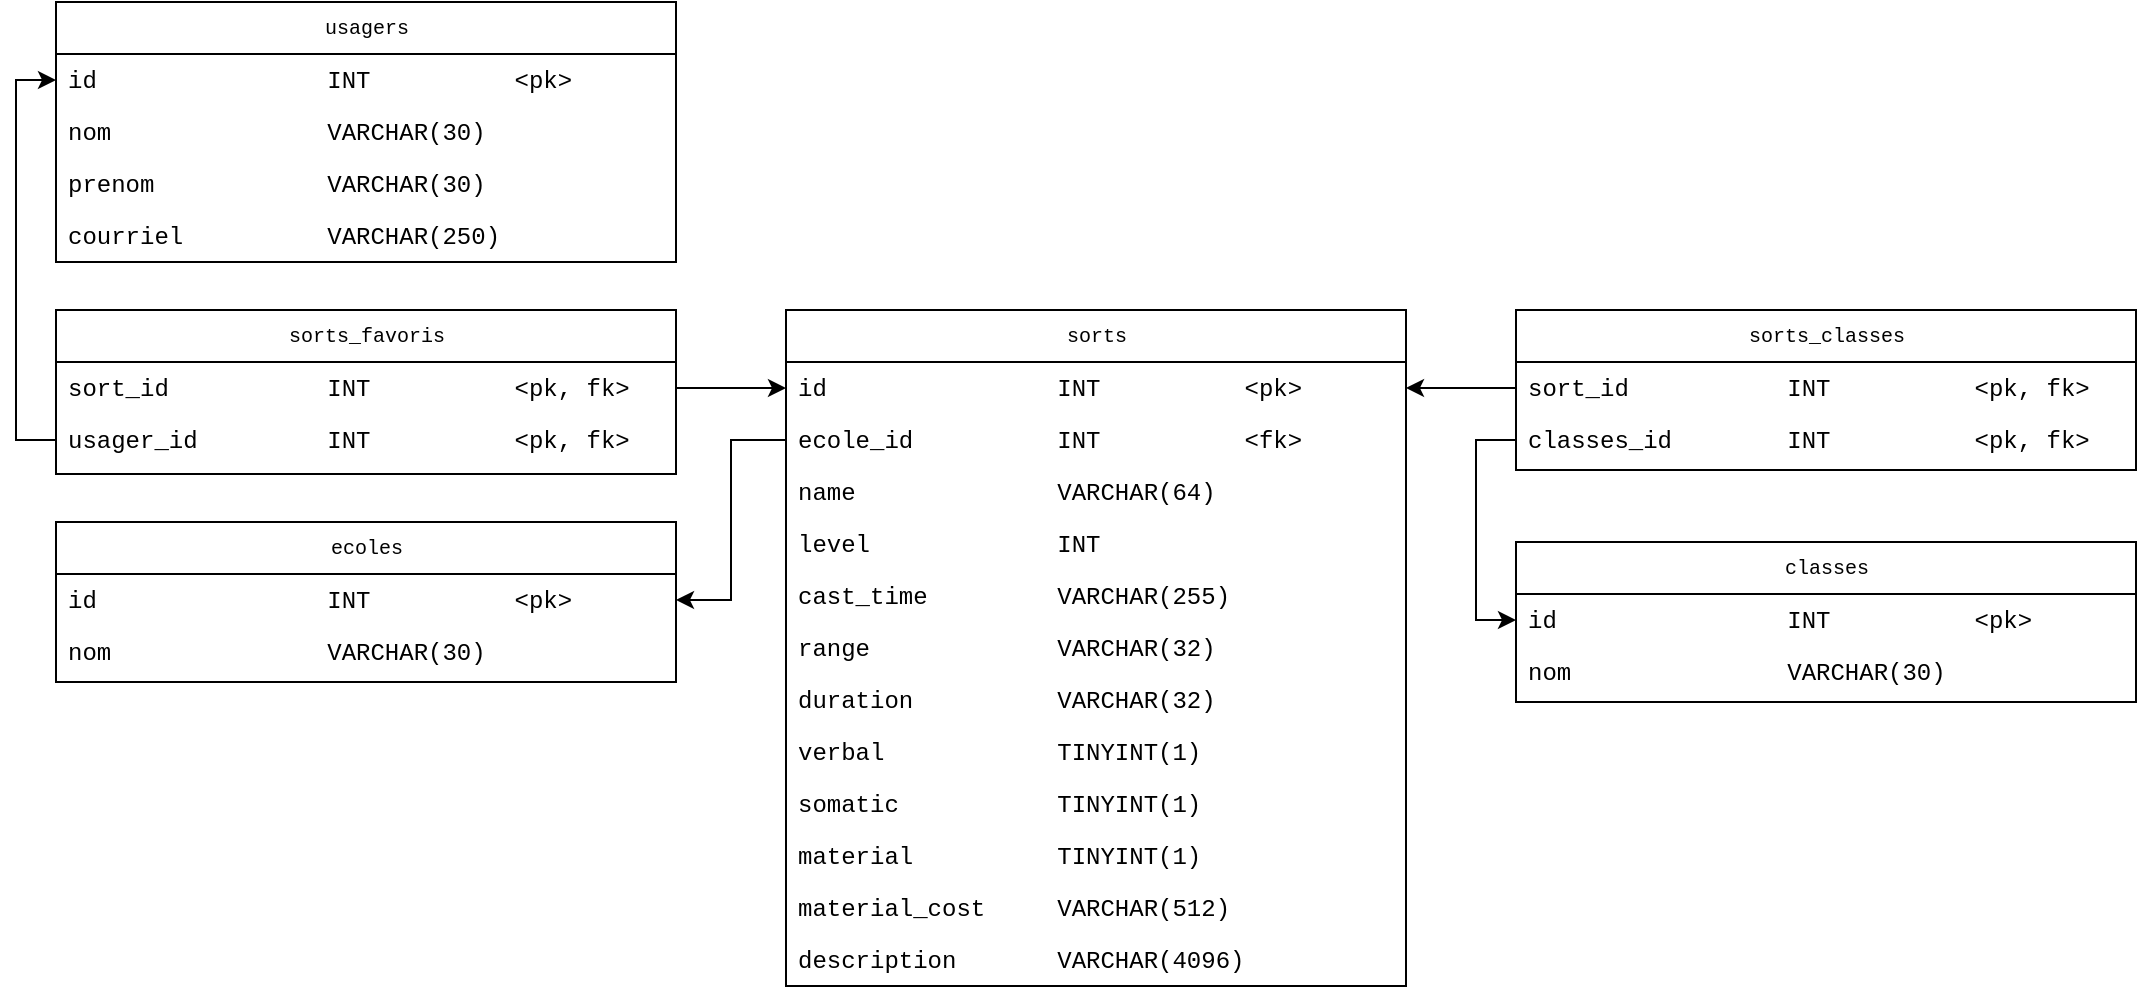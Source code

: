 <mxfile version="24.2.5" type="device">
  <diagram name="Page-1" id="c4acf3e9-155e-7222-9cf6-157b1a14988f">
    <mxGraphModel dx="1026" dy="1780" grid="1" gridSize="10" guides="1" tooltips="1" connect="1" arrows="1" fold="1" page="1" pageScale="1" pageWidth="850" pageHeight="1100" background="none" math="0" shadow="0">
      <root>
        <mxCell id="0" />
        <mxCell id="1" parent="0" />
        <mxCell id="4COk2VPTOHfpMLbUNnhE-7" value="sorts" style="swimlane;html=1;fontStyle=0;childLayout=stackLayout;horizontal=1;startSize=26;fillColor=none;horizontalStack=0;resizeParent=1;resizeLast=0;collapsible=1;marginBottom=0;swimlaneFillColor=#ffffff;rounded=0;shadow=0;comic=0;labelBackgroundColor=none;strokeWidth=1;fontFamily=Courier New;fontSize=10;align=center;" parent="1" vertex="1">
          <mxGeometry x="425" y="-926" width="310" height="338" as="geometry" />
        </mxCell>
        <mxCell id="4COk2VPTOHfpMLbUNnhE-8" value="id&amp;nbsp; &amp;nbsp; &amp;nbsp; &amp;nbsp; &amp;nbsp; &amp;nbsp; &amp;nbsp; &amp;nbsp; INT&amp;nbsp; &amp;nbsp; &amp;nbsp; &amp;nbsp; &amp;nbsp; &amp;lt;pk&amp;gt;" style="text;html=1;strokeColor=none;fillColor=none;align=left;verticalAlign=top;spacingLeft=4;spacingRight=4;whiteSpace=wrap;overflow=hidden;rotatable=0;points=[[0,0.5],[1,0.5]];portConstraint=eastwest;fontFamily=Courier New;" parent="4COk2VPTOHfpMLbUNnhE-7" vertex="1">
          <mxGeometry y="26" width="310" height="26" as="geometry" />
        </mxCell>
        <mxCell id="4COk2VPTOHfpMLbUNnhE-9" value="ecole_id&amp;nbsp; &amp;nbsp; &amp;nbsp; &amp;nbsp; &amp;nbsp; INT&amp;nbsp; &amp;nbsp; &amp;nbsp; &amp;nbsp; &amp;nbsp; &amp;lt;fk&amp;gt;" style="text;html=1;strokeColor=none;fillColor=none;align=left;verticalAlign=top;spacingLeft=4;spacingRight=4;whiteSpace=wrap;overflow=hidden;rotatable=0;points=[[0,0.5],[1,0.5]];portConstraint=eastwest;fontFamily=Courier New;" parent="4COk2VPTOHfpMLbUNnhE-7" vertex="1">
          <mxGeometry y="52" width="310" height="26" as="geometry" />
        </mxCell>
        <mxCell id="4COk2VPTOHfpMLbUNnhE-10" value="name&amp;nbsp; &amp;nbsp; &amp;nbsp; &amp;nbsp; &amp;nbsp; &amp;nbsp; &amp;nbsp; VARCHAR(64)" style="text;html=1;strokeColor=none;fillColor=none;align=left;verticalAlign=top;spacingLeft=4;spacingRight=4;whiteSpace=wrap;overflow=hidden;rotatable=0;points=[[0,0.5],[1,0.5]];portConstraint=eastwest;fontFamily=Courier New;" parent="4COk2VPTOHfpMLbUNnhE-7" vertex="1">
          <mxGeometry y="78" width="310" height="26" as="geometry" />
        </mxCell>
        <mxCell id="jj5QxuYdY9dPFg9_PupU-1" value="level&amp;nbsp; &amp;nbsp; &amp;nbsp; &amp;nbsp; &amp;nbsp; &amp;nbsp; &amp;nbsp;INT" style="text;html=1;strokeColor=none;fillColor=none;align=left;verticalAlign=top;spacingLeft=4;spacingRight=4;whiteSpace=wrap;overflow=hidden;rotatable=0;points=[[0,0.5],[1,0.5]];portConstraint=eastwest;fontFamily=Courier New;" parent="4COk2VPTOHfpMLbUNnhE-7" vertex="1">
          <mxGeometry y="104" width="310" height="26" as="geometry" />
        </mxCell>
        <mxCell id="c4B6lk2PZCjJQVUuTmaD-2" value="cast_time&amp;nbsp; &amp;nbsp; &amp;nbsp; &amp;nbsp; &amp;nbsp;VARCHAR(255)&amp;nbsp; &amp;nbsp; &amp;nbsp; &amp;nbsp; &amp;nbsp; &amp;nbsp;&amp;nbsp;" style="text;html=1;strokeColor=none;fillColor=none;align=left;verticalAlign=top;spacingLeft=4;spacingRight=4;whiteSpace=wrap;overflow=hidden;rotatable=0;points=[[0,0.5],[1,0.5]];portConstraint=eastwest;fontFamily=Courier New;" parent="4COk2VPTOHfpMLbUNnhE-7" vertex="1">
          <mxGeometry y="130" width="310" height="26" as="geometry" />
        </mxCell>
        <mxCell id="c4B6lk2PZCjJQVUuTmaD-3" value="range&amp;nbsp; &amp;nbsp; &amp;nbsp; &amp;nbsp; &amp;nbsp; &amp;nbsp; &amp;nbsp;VARCHAR(32)" style="text;html=1;strokeColor=none;fillColor=none;align=left;verticalAlign=top;spacingLeft=4;spacingRight=4;whiteSpace=wrap;overflow=hidden;rotatable=0;points=[[0,0.5],[1,0.5]];portConstraint=eastwest;fontFamily=Courier New;" parent="4COk2VPTOHfpMLbUNnhE-7" vertex="1">
          <mxGeometry y="156" width="310" height="26" as="geometry" />
        </mxCell>
        <mxCell id="c4B6lk2PZCjJQVUuTmaD-4" value="duration&amp;nbsp; &amp;nbsp; &amp;nbsp; &amp;nbsp; &amp;nbsp; VARCHAR(32)" style="text;html=1;strokeColor=none;fillColor=none;align=left;verticalAlign=top;spacingLeft=4;spacingRight=4;whiteSpace=wrap;overflow=hidden;rotatable=0;points=[[0,0.5],[1,0.5]];portConstraint=eastwest;fontFamily=Courier New;" parent="4COk2VPTOHfpMLbUNnhE-7" vertex="1">
          <mxGeometry y="182" width="310" height="26" as="geometry" />
        </mxCell>
        <mxCell id="c4B6lk2PZCjJQVUuTmaD-5" value="verbal&amp;nbsp; &amp;nbsp; &amp;nbsp; &amp;nbsp; &amp;nbsp; &amp;nbsp; TINYINT(1)" style="text;html=1;strokeColor=none;fillColor=none;align=left;verticalAlign=top;spacingLeft=4;spacingRight=4;whiteSpace=wrap;overflow=hidden;rotatable=0;points=[[0,0.5],[1,0.5]];portConstraint=eastwest;fontFamily=Courier New;" parent="4COk2VPTOHfpMLbUNnhE-7" vertex="1">
          <mxGeometry y="208" width="310" height="26" as="geometry" />
        </mxCell>
        <mxCell id="crkIzpH3c9NgobVhhO3j-3" value="somatic&amp;nbsp; &amp;nbsp; &amp;nbsp; &amp;nbsp; &amp;nbsp; &amp;nbsp;TINYINT(1)" style="text;html=1;strokeColor=none;fillColor=none;align=left;verticalAlign=top;spacingLeft=4;spacingRight=4;whiteSpace=wrap;overflow=hidden;rotatable=0;points=[[0,0.5],[1,0.5]];portConstraint=eastwest;fontFamily=Courier New;" vertex="1" parent="4COk2VPTOHfpMLbUNnhE-7">
          <mxGeometry y="234" width="310" height="26" as="geometry" />
        </mxCell>
        <mxCell id="crkIzpH3c9NgobVhhO3j-4" value="material&amp;nbsp; &amp;nbsp; &amp;nbsp; &amp;nbsp; &amp;nbsp; TINYINT(1)" style="text;html=1;strokeColor=none;fillColor=none;align=left;verticalAlign=top;spacingLeft=4;spacingRight=4;whiteSpace=wrap;overflow=hidden;rotatable=0;points=[[0,0.5],[1,0.5]];portConstraint=eastwest;fontFamily=Courier New;" vertex="1" parent="4COk2VPTOHfpMLbUNnhE-7">
          <mxGeometry y="260" width="310" height="26" as="geometry" />
        </mxCell>
        <mxCell id="crkIzpH3c9NgobVhhO3j-5" value="material_cost&amp;nbsp; &amp;nbsp; &amp;nbsp;VARCHAR(512)" style="text;html=1;strokeColor=none;fillColor=none;align=left;verticalAlign=top;spacingLeft=4;spacingRight=4;whiteSpace=wrap;overflow=hidden;rotatable=0;points=[[0,0.5],[1,0.5]];portConstraint=eastwest;fontFamily=Courier New;" vertex="1" parent="4COk2VPTOHfpMLbUNnhE-7">
          <mxGeometry y="286" width="310" height="26" as="geometry" />
        </mxCell>
        <mxCell id="crkIzpH3c9NgobVhhO3j-7" value="description&amp;nbsp; &amp;nbsp; &amp;nbsp; &amp;nbsp;VARCHAR(4096)" style="text;html=1;strokeColor=none;fillColor=none;align=left;verticalAlign=top;spacingLeft=4;spacingRight=4;whiteSpace=wrap;overflow=hidden;rotatable=0;points=[[0,0.5],[1,0.5]];portConstraint=eastwest;fontFamily=Courier New;" vertex="1" parent="4COk2VPTOHfpMLbUNnhE-7">
          <mxGeometry y="312" width="310" height="26" as="geometry" />
        </mxCell>
        <mxCell id="4COk2VPTOHfpMLbUNnhE-30" value="usagers" style="swimlane;html=1;fontStyle=0;childLayout=stackLayout;horizontal=1;startSize=26;fillColor=none;horizontalStack=0;resizeParent=1;resizeLast=0;collapsible=1;marginBottom=0;swimlaneFillColor=#ffffff;rounded=0;shadow=0;comic=0;labelBackgroundColor=none;strokeWidth=1;fontFamily=Courier New;fontSize=10;align=center;" parent="1" vertex="1">
          <mxGeometry x="60" y="-1080" width="310" height="130" as="geometry" />
        </mxCell>
        <mxCell id="4COk2VPTOHfpMLbUNnhE-32" value="id&amp;nbsp; &amp;nbsp; &amp;nbsp; &amp;nbsp; &amp;nbsp; &amp;nbsp; &amp;nbsp; &amp;nbsp; INT&amp;nbsp; &amp;nbsp; &amp;nbsp; &amp;nbsp; &amp;nbsp; &amp;lt;pk&amp;gt;" style="text;html=1;strokeColor=none;fillColor=none;align=left;verticalAlign=top;spacingLeft=4;spacingRight=4;whiteSpace=wrap;overflow=hidden;rotatable=0;points=[[0,0.5],[1,0.5]];portConstraint=eastwest;fontFamily=Courier New;" parent="4COk2VPTOHfpMLbUNnhE-30" vertex="1">
          <mxGeometry y="26" width="310" height="26" as="geometry" />
        </mxCell>
        <mxCell id="4COk2VPTOHfpMLbUNnhE-33" value="nom&amp;nbsp; &amp;nbsp; &amp;nbsp; &amp;nbsp; &amp;nbsp; &amp;nbsp; &amp;nbsp; &amp;nbsp;VARCHAR(30)" style="text;html=1;strokeColor=none;fillColor=none;align=left;verticalAlign=top;spacingLeft=4;spacingRight=4;whiteSpace=wrap;overflow=hidden;rotatable=0;points=[[0,0.5],[1,0.5]];portConstraint=eastwest;fontFamily=Courier New;" parent="4COk2VPTOHfpMLbUNnhE-30" vertex="1">
          <mxGeometry y="52" width="310" height="26" as="geometry" />
        </mxCell>
        <mxCell id="crkIzpH3c9NgobVhhO3j-1" value="prenom&amp;nbsp; &amp;nbsp; &amp;nbsp; &amp;nbsp; &amp;nbsp; &amp;nbsp; VARCHAR(30)" style="text;html=1;strokeColor=none;fillColor=none;align=left;verticalAlign=top;spacingLeft=4;spacingRight=4;whiteSpace=wrap;overflow=hidden;rotatable=0;points=[[0,0.5],[1,0.5]];portConstraint=eastwest;fontFamily=Courier New;" vertex="1" parent="4COk2VPTOHfpMLbUNnhE-30">
          <mxGeometry y="78" width="310" height="26" as="geometry" />
        </mxCell>
        <mxCell id="crkIzpH3c9NgobVhhO3j-2" value="courriel&amp;nbsp; &amp;nbsp; &amp;nbsp; &amp;nbsp; &amp;nbsp; VARCHAR(250)" style="text;html=1;strokeColor=none;fillColor=none;align=left;verticalAlign=top;spacingLeft=4;spacingRight=4;whiteSpace=wrap;overflow=hidden;rotatable=0;points=[[0,0.5],[1,0.5]];portConstraint=eastwest;fontFamily=Courier New;" vertex="1" parent="4COk2VPTOHfpMLbUNnhE-30">
          <mxGeometry y="104" width="310" height="26" as="geometry" />
        </mxCell>
        <mxCell id="4COk2VPTOHfpMLbUNnhE-34" style="edgeStyle=orthogonalEdgeStyle;rounded=0;orthogonalLoop=1;jettySize=auto;html=1;entryX=0;entryY=0.5;entryDx=0;entryDy=0;exitX=0;exitY=0.5;exitDx=0;exitDy=0;" parent="1" source="c4B6lk2PZCjJQVUuTmaD-19" target="4COk2VPTOHfpMLbUNnhE-32" edge="1">
          <mxGeometry relative="1" as="geometry">
            <mxPoint x="510" y="-720" as="sourcePoint" />
          </mxGeometry>
        </mxCell>
        <mxCell id="c4B6lk2PZCjJQVUuTmaD-7" value="sorts_classes" style="swimlane;html=1;fontStyle=0;childLayout=stackLayout;horizontal=1;startSize=26;fillColor=none;horizontalStack=0;resizeParent=1;resizeLast=0;collapsible=1;marginBottom=0;swimlaneFillColor=#ffffff;rounded=0;shadow=0;comic=0;labelBackgroundColor=none;strokeWidth=1;fontFamily=Courier New;fontSize=10;align=center;" parent="1" vertex="1">
          <mxGeometry x="790" y="-926" width="310" height="80" as="geometry" />
        </mxCell>
        <mxCell id="c4B6lk2PZCjJQVUuTmaD-8" value="sort_id&amp;nbsp; &amp;nbsp; &amp;nbsp; &amp;nbsp; &amp;nbsp; &amp;nbsp;INT&amp;nbsp; &amp;nbsp; &amp;nbsp; &amp;nbsp; &amp;nbsp; &amp;lt;pk, fk&amp;gt;" style="text;html=1;strokeColor=none;fillColor=none;align=left;verticalAlign=top;spacingLeft=4;spacingRight=4;whiteSpace=wrap;overflow=hidden;rotatable=0;points=[[0,0.5],[1,0.5]];portConstraint=eastwest;fontFamily=Courier New;" parent="c4B6lk2PZCjJQVUuTmaD-7" vertex="1">
          <mxGeometry y="26" width="310" height="26" as="geometry" />
        </mxCell>
        <mxCell id="c4B6lk2PZCjJQVUuTmaD-9" value="classes_id&amp;nbsp; &amp;nbsp; &amp;nbsp; &amp;nbsp; INT&amp;nbsp; &amp;nbsp; &amp;nbsp; &amp;nbsp; &amp;nbsp; &amp;lt;pk, fk&amp;gt;" style="text;html=1;strokeColor=none;fillColor=none;align=left;verticalAlign=top;spacingLeft=4;spacingRight=4;whiteSpace=wrap;overflow=hidden;rotatable=0;points=[[0,0.5],[1,0.5]];portConstraint=eastwest;fontFamily=Courier New;" parent="c4B6lk2PZCjJQVUuTmaD-7" vertex="1">
          <mxGeometry y="52" width="310" height="26" as="geometry" />
        </mxCell>
        <mxCell id="c4B6lk2PZCjJQVUuTmaD-17" value="sorts_favoris" style="swimlane;html=1;fontStyle=0;childLayout=stackLayout;horizontal=1;startSize=26;fillColor=none;horizontalStack=0;resizeParent=1;resizeLast=0;collapsible=1;marginBottom=0;swimlaneFillColor=#ffffff;rounded=0;shadow=0;comic=0;labelBackgroundColor=none;strokeWidth=1;fontFamily=Courier New;fontSize=10;align=center;" parent="1" vertex="1">
          <mxGeometry x="60" y="-926" width="310" height="82" as="geometry" />
        </mxCell>
        <mxCell id="c4B6lk2PZCjJQVUuTmaD-18" value="sort_id&amp;nbsp; &amp;nbsp; &amp;nbsp; &amp;nbsp; &amp;nbsp; &amp;nbsp;INT&amp;nbsp; &amp;nbsp; &amp;nbsp; &amp;nbsp; &amp;nbsp; &amp;lt;pk, fk&amp;gt;" style="text;html=1;strokeColor=none;fillColor=none;align=left;verticalAlign=top;spacingLeft=4;spacingRight=4;whiteSpace=wrap;overflow=hidden;rotatable=0;points=[[0,0.5],[1,0.5]];portConstraint=eastwest;fontFamily=Courier New;" parent="c4B6lk2PZCjJQVUuTmaD-17" vertex="1">
          <mxGeometry y="26" width="310" height="26" as="geometry" />
        </mxCell>
        <mxCell id="c4B6lk2PZCjJQVUuTmaD-19" value="usager_id&amp;nbsp; &amp;nbsp; &amp;nbsp; &amp;nbsp; &amp;nbsp;INT&amp;nbsp; &amp;nbsp; &amp;nbsp; &amp;nbsp; &amp;nbsp; &amp;lt;pk, fk&amp;gt;" style="text;html=1;strokeColor=none;fillColor=none;align=left;verticalAlign=top;spacingLeft=4;spacingRight=4;whiteSpace=wrap;overflow=hidden;rotatable=0;points=[[0,0.5],[1,0.5]];portConstraint=eastwest;fontFamily=Courier New;" parent="c4B6lk2PZCjJQVUuTmaD-17" vertex="1">
          <mxGeometry y="52" width="310" height="26" as="geometry" />
        </mxCell>
        <mxCell id="c4B6lk2PZCjJQVUuTmaD-22" value="ecoles" style="swimlane;html=1;fontStyle=0;childLayout=stackLayout;horizontal=1;startSize=26;fillColor=none;horizontalStack=0;resizeParent=1;resizeLast=0;collapsible=1;marginBottom=0;swimlaneFillColor=#ffffff;rounded=0;shadow=0;comic=0;labelBackgroundColor=none;strokeWidth=1;fontFamily=Courier New;fontSize=10;align=center;" parent="1" vertex="1">
          <mxGeometry x="60" y="-820" width="310" height="80" as="geometry" />
        </mxCell>
        <mxCell id="c4B6lk2PZCjJQVUuTmaD-23" value="id&amp;nbsp; &amp;nbsp; &amp;nbsp; &amp;nbsp; &amp;nbsp; &amp;nbsp; &amp;nbsp; &amp;nbsp; INT&amp;nbsp; &amp;nbsp; &amp;nbsp; &amp;nbsp; &amp;nbsp; &amp;lt;pk&amp;gt;" style="text;html=1;strokeColor=none;fillColor=none;align=left;verticalAlign=top;spacingLeft=4;spacingRight=4;whiteSpace=wrap;overflow=hidden;rotatable=0;points=[[0,0.5],[1,0.5]];portConstraint=eastwest;fontFamily=Courier New;" parent="c4B6lk2PZCjJQVUuTmaD-22" vertex="1">
          <mxGeometry y="26" width="310" height="26" as="geometry" />
        </mxCell>
        <mxCell id="c4B6lk2PZCjJQVUuTmaD-26" value="nom&amp;nbsp; &amp;nbsp; &amp;nbsp; &amp;nbsp; &amp;nbsp; &amp;nbsp; &amp;nbsp; &amp;nbsp;VARCHAR(30)" style="text;html=1;strokeColor=none;fillColor=none;align=left;verticalAlign=top;spacingLeft=4;spacingRight=4;whiteSpace=wrap;overflow=hidden;rotatable=0;points=[[0,0.5],[1,0.5]];portConstraint=eastwest;fontFamily=Courier New;" parent="c4B6lk2PZCjJQVUuTmaD-22" vertex="1">
          <mxGeometry y="52" width="310" height="26" as="geometry" />
        </mxCell>
        <mxCell id="c4B6lk2PZCjJQVUuTmaD-28" style="edgeStyle=orthogonalEdgeStyle;rounded=0;orthogonalLoop=1;jettySize=auto;html=1;entryX=1;entryY=0.5;entryDx=0;entryDy=0;exitX=0;exitY=0.5;exitDx=0;exitDy=0;" parent="1" source="4COk2VPTOHfpMLbUNnhE-9" target="c4B6lk2PZCjJQVUuTmaD-23" edge="1">
          <mxGeometry relative="1" as="geometry">
            <mxPoint x="330" y="-775" as="sourcePoint" />
            <mxPoint x="370" y="-471" as="targetPoint" />
          </mxGeometry>
        </mxCell>
        <mxCell id="c4B6lk2PZCjJQVUuTmaD-29" style="edgeStyle=orthogonalEdgeStyle;rounded=0;orthogonalLoop=1;jettySize=auto;html=1;exitX=1;exitY=0.5;exitDx=0;exitDy=0;entryX=0;entryY=0.5;entryDx=0;entryDy=0;" parent="1" source="c4B6lk2PZCjJQVUuTmaD-18" target="4COk2VPTOHfpMLbUNnhE-8" edge="1">
          <mxGeometry relative="1" as="geometry">
            <mxPoint x="385" y="-565" as="sourcePoint" />
            <mxPoint x="260" y="-810" as="targetPoint" />
          </mxGeometry>
        </mxCell>
        <mxCell id="crkIzpH3c9NgobVhhO3j-8" style="edgeStyle=orthogonalEdgeStyle;rounded=0;orthogonalLoop=1;jettySize=auto;html=1;entryX=1;entryY=0.5;entryDx=0;entryDy=0;exitX=0;exitY=0.5;exitDx=0;exitDy=0;" edge="1" parent="1" source="c4B6lk2PZCjJQVUuTmaD-8" target="4COk2VPTOHfpMLbUNnhE-8">
          <mxGeometry relative="1" as="geometry">
            <mxPoint x="880" y="-820" as="sourcePoint" />
            <mxPoint x="780" y="-740" as="targetPoint" />
          </mxGeometry>
        </mxCell>
        <mxCell id="crkIzpH3c9NgobVhhO3j-9" value="classes" style="swimlane;html=1;fontStyle=0;childLayout=stackLayout;horizontal=1;startSize=26;fillColor=none;horizontalStack=0;resizeParent=1;resizeLast=0;collapsible=1;marginBottom=0;swimlaneFillColor=#ffffff;rounded=0;shadow=0;comic=0;labelBackgroundColor=none;strokeWidth=1;fontFamily=Courier New;fontSize=10;align=center;" vertex="1" parent="1">
          <mxGeometry x="790" y="-810" width="310" height="80" as="geometry" />
        </mxCell>
        <mxCell id="crkIzpH3c9NgobVhhO3j-10" value="id&amp;nbsp; &amp;nbsp; &amp;nbsp; &amp;nbsp; &amp;nbsp; &amp;nbsp; &amp;nbsp; &amp;nbsp; INT&amp;nbsp; &amp;nbsp; &amp;nbsp; &amp;nbsp; &amp;nbsp; &amp;lt;pk&amp;gt;" style="text;html=1;strokeColor=none;fillColor=none;align=left;verticalAlign=top;spacingLeft=4;spacingRight=4;whiteSpace=wrap;overflow=hidden;rotatable=0;points=[[0,0.5],[1,0.5]];portConstraint=eastwest;fontFamily=Courier New;" vertex="1" parent="crkIzpH3c9NgobVhhO3j-9">
          <mxGeometry y="26" width="310" height="26" as="geometry" />
        </mxCell>
        <mxCell id="crkIzpH3c9NgobVhhO3j-11" value="nom&amp;nbsp; &amp;nbsp; &amp;nbsp; &amp;nbsp; &amp;nbsp; &amp;nbsp; &amp;nbsp; &amp;nbsp;VARCHAR(30)" style="text;html=1;strokeColor=none;fillColor=none;align=left;verticalAlign=top;spacingLeft=4;spacingRight=4;whiteSpace=wrap;overflow=hidden;rotatable=0;points=[[0,0.5],[1,0.5]];portConstraint=eastwest;fontFamily=Courier New;" vertex="1" parent="crkIzpH3c9NgobVhhO3j-9">
          <mxGeometry y="52" width="310" height="26" as="geometry" />
        </mxCell>
        <mxCell id="crkIzpH3c9NgobVhhO3j-12" style="edgeStyle=orthogonalEdgeStyle;rounded=0;orthogonalLoop=1;jettySize=auto;html=1;entryX=0;entryY=0.5;entryDx=0;entryDy=0;exitX=0;exitY=0.5;exitDx=0;exitDy=0;" edge="1" parent="1" source="c4B6lk2PZCjJQVUuTmaD-9" target="crkIzpH3c9NgobVhhO3j-10">
          <mxGeometry relative="1" as="geometry">
            <mxPoint x="800" y="-877" as="sourcePoint" />
            <mxPoint x="730" y="-877" as="targetPoint" />
          </mxGeometry>
        </mxCell>
      </root>
    </mxGraphModel>
  </diagram>
</mxfile>
